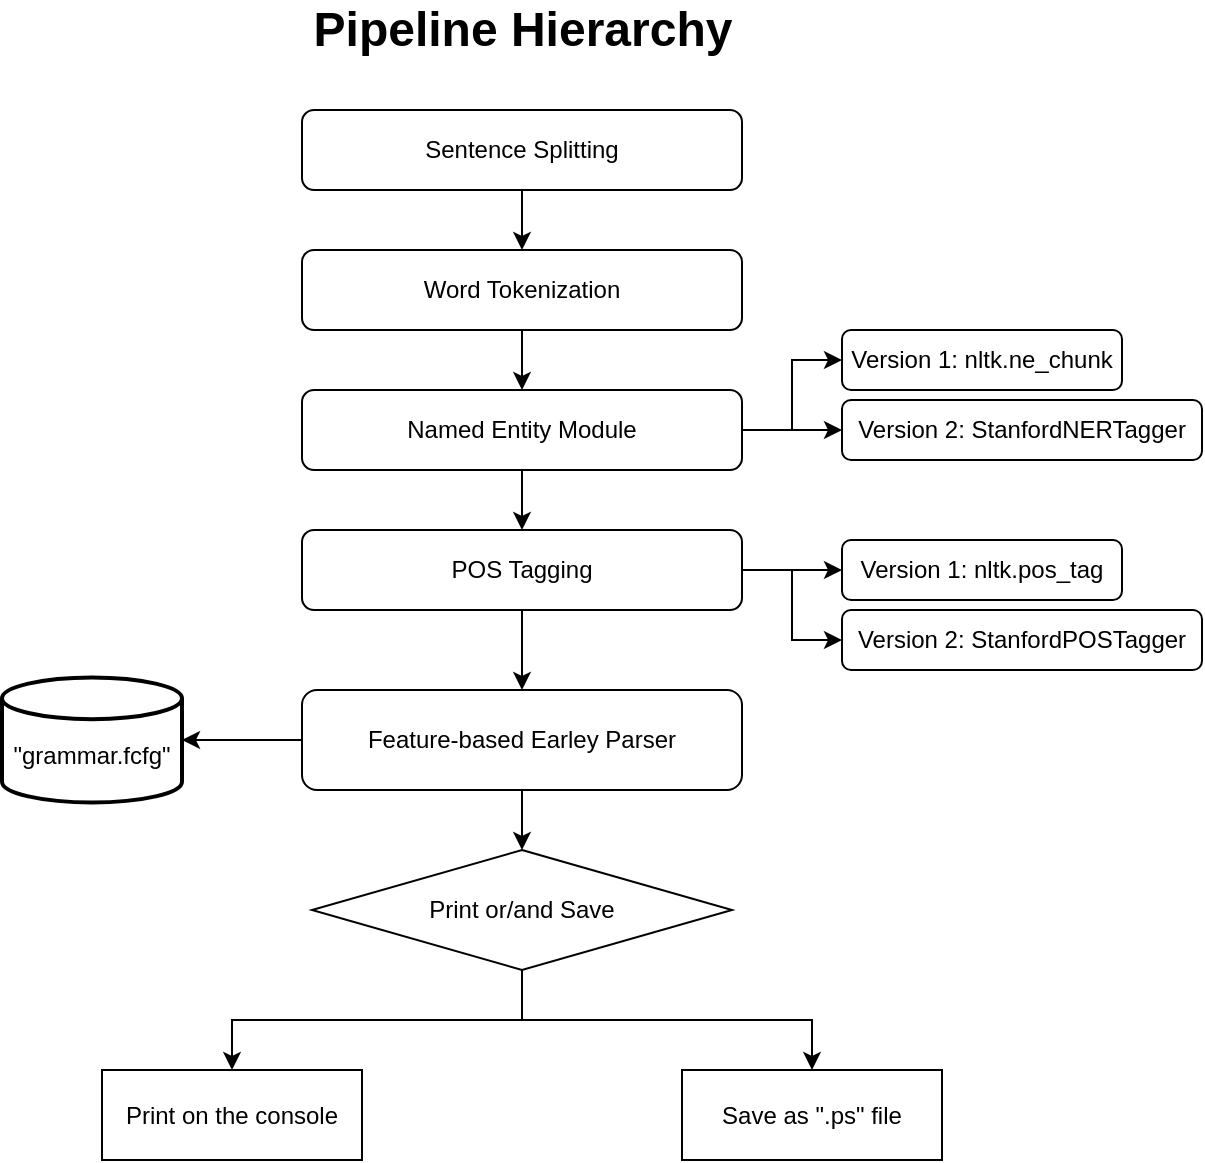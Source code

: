 <mxfile version="13.7.6"><diagram id="8YHzaJHL1ZL76cUT_fD5" name="Page-1"><mxGraphModel dx="1144" dy="530" grid="1" gridSize="10" guides="1" tooltips="1" connect="1" arrows="1" fold="1" page="1" pageScale="1" pageWidth="850" pageHeight="1100" math="0" shadow="0"><root><mxCell id="0"/><mxCell id="1" parent="0"/><mxCell id="OO6PpX95IPWKGo69Ho4s-2" value="&lt;font style=&quot;font-size: 24px&quot;&gt;&lt;b&gt;Pipeline Hierarchy&lt;/b&gt;&lt;/font&gt;" style="text;html=1;align=center;verticalAlign=middle;resizable=0;points=[];autosize=1;fontFamily=Arial;" parent="1" vertex="1"><mxGeometry x="300" y="30" width="220" height="20" as="geometry"/></mxCell><mxCell id="OO6PpX95IPWKGo69Ho4s-12" style="edgeStyle=orthogonalEdgeStyle;rounded=0;orthogonalLoop=1;jettySize=auto;html=1;entryX=0.5;entryY=0;entryDx=0;entryDy=0;" parent="1" source="OO6PpX95IPWKGo69Ho4s-9" target="OO6PpX95IPWKGo69Ho4s-11" edge="1"><mxGeometry relative="1" as="geometry"/></mxCell><mxCell id="OO6PpX95IPWKGo69Ho4s-9" value="Sentence Splitting" style="rounded=1;whiteSpace=wrap;html=1;" parent="1" vertex="1"><mxGeometry x="300" y="80" width="220" height="40" as="geometry"/></mxCell><mxCell id="WT7RAkfIZFVWQu5LSiEQ-8" style="edgeStyle=orthogonalEdgeStyle;rounded=0;orthogonalLoop=1;jettySize=auto;html=1;" edge="1" parent="1" source="OO6PpX95IPWKGo69Ho4s-11" target="WT7RAkfIZFVWQu5LSiEQ-7"><mxGeometry relative="1" as="geometry"/></mxCell><mxCell id="OO6PpX95IPWKGo69Ho4s-11" value="Word Tokenization" style="rounded=1;whiteSpace=wrap;html=1;" parent="1" vertex="1"><mxGeometry x="300" y="150" width="220" height="40" as="geometry"/></mxCell><mxCell id="WT7RAkfIZFVWQu5LSiEQ-5" style="edgeStyle=orthogonalEdgeStyle;rounded=0;orthogonalLoop=1;jettySize=auto;html=1;entryX=0;entryY=0.5;entryDx=0;entryDy=0;" edge="1" parent="1" source="OO6PpX95IPWKGo69Ho4s-16" target="WT7RAkfIZFVWQu5LSiEQ-2"><mxGeometry relative="1" as="geometry"/></mxCell><mxCell id="WT7RAkfIZFVWQu5LSiEQ-6" style="edgeStyle=orthogonalEdgeStyle;rounded=0;orthogonalLoop=1;jettySize=auto;html=1;entryX=0;entryY=0.5;entryDx=0;entryDy=0;" edge="1" parent="1" source="OO6PpX95IPWKGo69Ho4s-16" target="WT7RAkfIZFVWQu5LSiEQ-3"><mxGeometry relative="1" as="geometry"/></mxCell><mxCell id="WT7RAkfIZFVWQu5LSiEQ-17" style="edgeStyle=orthogonalEdgeStyle;rounded=0;orthogonalLoop=1;jettySize=auto;html=1;entryX=0.5;entryY=0;entryDx=0;entryDy=0;" edge="1" parent="1" source="OO6PpX95IPWKGo69Ho4s-16" target="WT7RAkfIZFVWQu5LSiEQ-16"><mxGeometry relative="1" as="geometry"/></mxCell><mxCell id="OO6PpX95IPWKGo69Ho4s-16" value="POS Tagging" style="rounded=1;whiteSpace=wrap;html=1;" parent="1" vertex="1"><mxGeometry x="300" y="290" width="220" height="40" as="geometry"/></mxCell><mxCell id="OO6PpX95IPWKGo69Ho4s-20" value="&lt;br&gt;&quot;grammar.fcfg&quot;" style="strokeWidth=2;html=1;shape=mxgraph.flowchart.database;whiteSpace=wrap;" parent="1" vertex="1"><mxGeometry x="150" y="363.75" width="90" height="62.5" as="geometry"/></mxCell><mxCell id="WT7RAkfIZFVWQu5LSiEQ-2" value="Version 1: nltk.pos_tag" style="rounded=1;whiteSpace=wrap;html=1;" vertex="1" parent="1"><mxGeometry x="570" y="295" width="140" height="30" as="geometry"/></mxCell><mxCell id="WT7RAkfIZFVWQu5LSiEQ-3" value="Version 2: StanfordPOSTagger" style="rounded=1;whiteSpace=wrap;html=1;" vertex="1" parent="1"><mxGeometry x="570" y="330" width="180" height="30" as="geometry"/></mxCell><mxCell id="WT7RAkfIZFVWQu5LSiEQ-9" style="edgeStyle=orthogonalEdgeStyle;rounded=0;orthogonalLoop=1;jettySize=auto;html=1;entryX=0.5;entryY=0;entryDx=0;entryDy=0;" edge="1" parent="1" source="WT7RAkfIZFVWQu5LSiEQ-7" target="OO6PpX95IPWKGo69Ho4s-16"><mxGeometry relative="1" as="geometry"/></mxCell><mxCell id="WT7RAkfIZFVWQu5LSiEQ-12" style="edgeStyle=orthogonalEdgeStyle;rounded=0;orthogonalLoop=1;jettySize=auto;html=1;entryX=0;entryY=0.5;entryDx=0;entryDy=0;" edge="1" parent="1" source="WT7RAkfIZFVWQu5LSiEQ-7" target="WT7RAkfIZFVWQu5LSiEQ-10"><mxGeometry relative="1" as="geometry"/></mxCell><mxCell id="WT7RAkfIZFVWQu5LSiEQ-13" style="edgeStyle=orthogonalEdgeStyle;rounded=0;orthogonalLoop=1;jettySize=auto;html=1;entryX=0;entryY=0.5;entryDx=0;entryDy=0;" edge="1" parent="1" source="WT7RAkfIZFVWQu5LSiEQ-7" target="WT7RAkfIZFVWQu5LSiEQ-11"><mxGeometry relative="1" as="geometry"/></mxCell><mxCell id="WT7RAkfIZFVWQu5LSiEQ-7" value="Named Entity Module" style="rounded=1;whiteSpace=wrap;html=1;" vertex="1" parent="1"><mxGeometry x="300" y="220" width="220" height="40" as="geometry"/></mxCell><mxCell id="WT7RAkfIZFVWQu5LSiEQ-10" value="Version 1: nltk.ne_chunk" style="rounded=1;whiteSpace=wrap;html=1;" vertex="1" parent="1"><mxGeometry x="570" y="190" width="140" height="30" as="geometry"/></mxCell><mxCell id="WT7RAkfIZFVWQu5LSiEQ-11" value="Version 2: StanfordNERTagger" style="rounded=1;whiteSpace=wrap;html=1;" vertex="1" parent="1"><mxGeometry x="570" y="225" width="180" height="30" as="geometry"/></mxCell><mxCell id="WT7RAkfIZFVWQu5LSiEQ-19" style="edgeStyle=orthogonalEdgeStyle;rounded=0;orthogonalLoop=1;jettySize=auto;html=1;entryX=1;entryY=0.5;entryDx=0;entryDy=0;entryPerimeter=0;" edge="1" parent="1" source="WT7RAkfIZFVWQu5LSiEQ-16" target="OO6PpX95IPWKGo69Ho4s-20"><mxGeometry relative="1" as="geometry"/></mxCell><mxCell id="WT7RAkfIZFVWQu5LSiEQ-22" style="edgeStyle=orthogonalEdgeStyle;rounded=0;orthogonalLoop=1;jettySize=auto;html=1;entryX=0.5;entryY=0;entryDx=0;entryDy=0;" edge="1" parent="1" source="WT7RAkfIZFVWQu5LSiEQ-16" target="WT7RAkfIZFVWQu5LSiEQ-21"><mxGeometry relative="1" as="geometry"/></mxCell><mxCell id="WT7RAkfIZFVWQu5LSiEQ-16" value="Feature-based Earley Parser" style="rounded=1;whiteSpace=wrap;html=1;" vertex="1" parent="1"><mxGeometry x="300" y="370" width="220" height="50" as="geometry"/></mxCell><mxCell id="WT7RAkfIZFVWQu5LSiEQ-28" style="edgeStyle=orthogonalEdgeStyle;rounded=0;orthogonalLoop=1;jettySize=auto;html=1;" edge="1" parent="1" source="WT7RAkfIZFVWQu5LSiEQ-21" target="WT7RAkfIZFVWQu5LSiEQ-23"><mxGeometry relative="1" as="geometry"/></mxCell><mxCell id="WT7RAkfIZFVWQu5LSiEQ-29" style="edgeStyle=orthogonalEdgeStyle;rounded=0;orthogonalLoop=1;jettySize=auto;html=1;" edge="1" parent="1" source="WT7RAkfIZFVWQu5LSiEQ-21" target="WT7RAkfIZFVWQu5LSiEQ-26"><mxGeometry relative="1" as="geometry"/></mxCell><mxCell id="WT7RAkfIZFVWQu5LSiEQ-21" value="Print or/and Save" style="rhombus;whiteSpace=wrap;html=1;" vertex="1" parent="1"><mxGeometry x="305" y="450" width="210" height="60" as="geometry"/></mxCell><mxCell id="WT7RAkfIZFVWQu5LSiEQ-23" value="Print on the console" style="rounded=0;whiteSpace=wrap;html=1;" vertex="1" parent="1"><mxGeometry x="200" y="560" width="130" height="45" as="geometry"/></mxCell><mxCell id="WT7RAkfIZFVWQu5LSiEQ-26" value="Save as &quot;.ps&quot; file" style="rounded=0;whiteSpace=wrap;html=1;" vertex="1" parent="1"><mxGeometry x="490" y="560" width="130" height="45" as="geometry"/></mxCell></root></mxGraphModel></diagram></mxfile>
